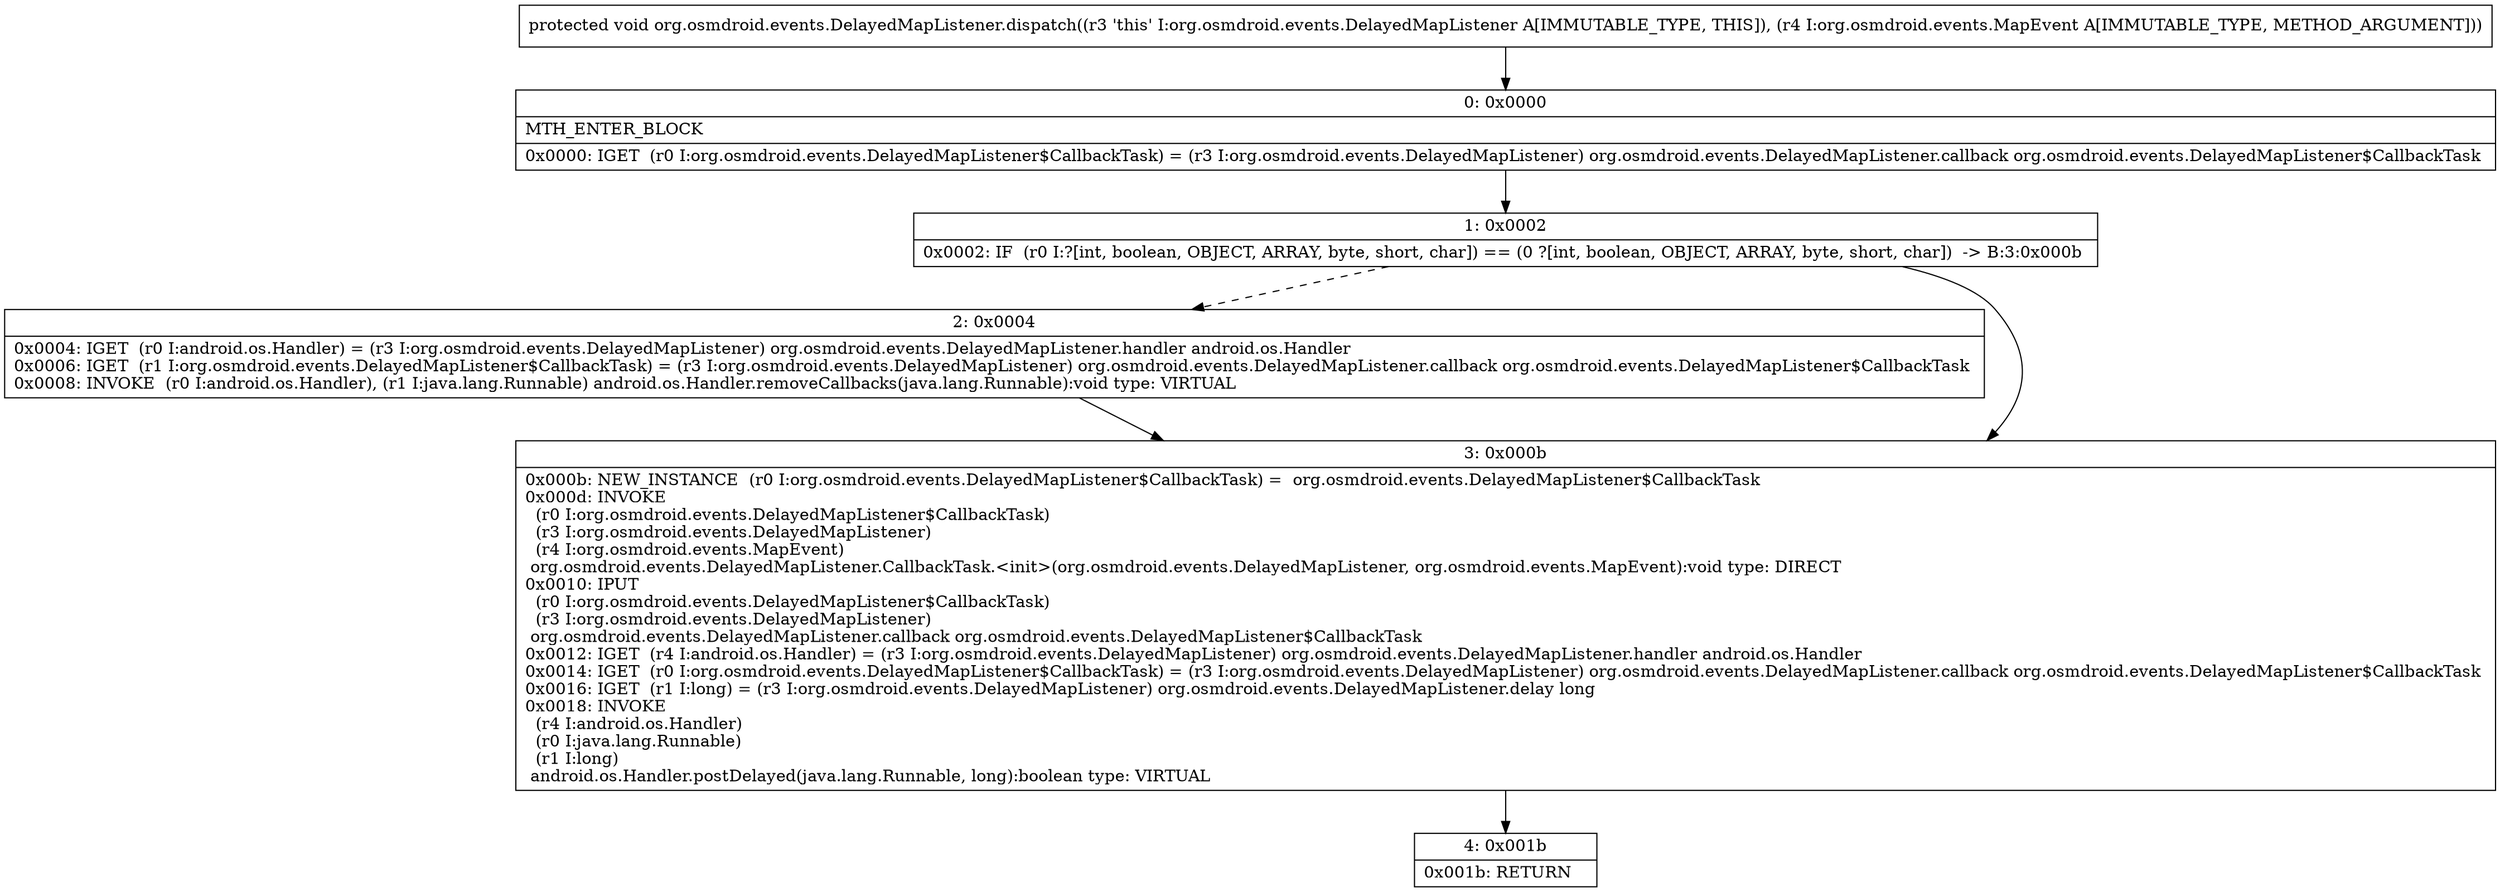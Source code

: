 digraph "CFG fororg.osmdroid.events.DelayedMapListener.dispatch(Lorg\/osmdroid\/events\/MapEvent;)V" {
Node_0 [shape=record,label="{0\:\ 0x0000|MTH_ENTER_BLOCK\l|0x0000: IGET  (r0 I:org.osmdroid.events.DelayedMapListener$CallbackTask) = (r3 I:org.osmdroid.events.DelayedMapListener) org.osmdroid.events.DelayedMapListener.callback org.osmdroid.events.DelayedMapListener$CallbackTask \l}"];
Node_1 [shape=record,label="{1\:\ 0x0002|0x0002: IF  (r0 I:?[int, boolean, OBJECT, ARRAY, byte, short, char]) == (0 ?[int, boolean, OBJECT, ARRAY, byte, short, char])  \-\> B:3:0x000b \l}"];
Node_2 [shape=record,label="{2\:\ 0x0004|0x0004: IGET  (r0 I:android.os.Handler) = (r3 I:org.osmdroid.events.DelayedMapListener) org.osmdroid.events.DelayedMapListener.handler android.os.Handler \l0x0006: IGET  (r1 I:org.osmdroid.events.DelayedMapListener$CallbackTask) = (r3 I:org.osmdroid.events.DelayedMapListener) org.osmdroid.events.DelayedMapListener.callback org.osmdroid.events.DelayedMapListener$CallbackTask \l0x0008: INVOKE  (r0 I:android.os.Handler), (r1 I:java.lang.Runnable) android.os.Handler.removeCallbacks(java.lang.Runnable):void type: VIRTUAL \l}"];
Node_3 [shape=record,label="{3\:\ 0x000b|0x000b: NEW_INSTANCE  (r0 I:org.osmdroid.events.DelayedMapListener$CallbackTask) =  org.osmdroid.events.DelayedMapListener$CallbackTask \l0x000d: INVOKE  \l  (r0 I:org.osmdroid.events.DelayedMapListener$CallbackTask)\l  (r3 I:org.osmdroid.events.DelayedMapListener)\l  (r4 I:org.osmdroid.events.MapEvent)\l org.osmdroid.events.DelayedMapListener.CallbackTask.\<init\>(org.osmdroid.events.DelayedMapListener, org.osmdroid.events.MapEvent):void type: DIRECT \l0x0010: IPUT  \l  (r0 I:org.osmdroid.events.DelayedMapListener$CallbackTask)\l  (r3 I:org.osmdroid.events.DelayedMapListener)\l org.osmdroid.events.DelayedMapListener.callback org.osmdroid.events.DelayedMapListener$CallbackTask \l0x0012: IGET  (r4 I:android.os.Handler) = (r3 I:org.osmdroid.events.DelayedMapListener) org.osmdroid.events.DelayedMapListener.handler android.os.Handler \l0x0014: IGET  (r0 I:org.osmdroid.events.DelayedMapListener$CallbackTask) = (r3 I:org.osmdroid.events.DelayedMapListener) org.osmdroid.events.DelayedMapListener.callback org.osmdroid.events.DelayedMapListener$CallbackTask \l0x0016: IGET  (r1 I:long) = (r3 I:org.osmdroid.events.DelayedMapListener) org.osmdroid.events.DelayedMapListener.delay long \l0x0018: INVOKE  \l  (r4 I:android.os.Handler)\l  (r0 I:java.lang.Runnable)\l  (r1 I:long)\l android.os.Handler.postDelayed(java.lang.Runnable, long):boolean type: VIRTUAL \l}"];
Node_4 [shape=record,label="{4\:\ 0x001b|0x001b: RETURN   \l}"];
MethodNode[shape=record,label="{protected void org.osmdroid.events.DelayedMapListener.dispatch((r3 'this' I:org.osmdroid.events.DelayedMapListener A[IMMUTABLE_TYPE, THIS]), (r4 I:org.osmdroid.events.MapEvent A[IMMUTABLE_TYPE, METHOD_ARGUMENT])) }"];
MethodNode -> Node_0;
Node_0 -> Node_1;
Node_1 -> Node_2[style=dashed];
Node_1 -> Node_3;
Node_2 -> Node_3;
Node_3 -> Node_4;
}

